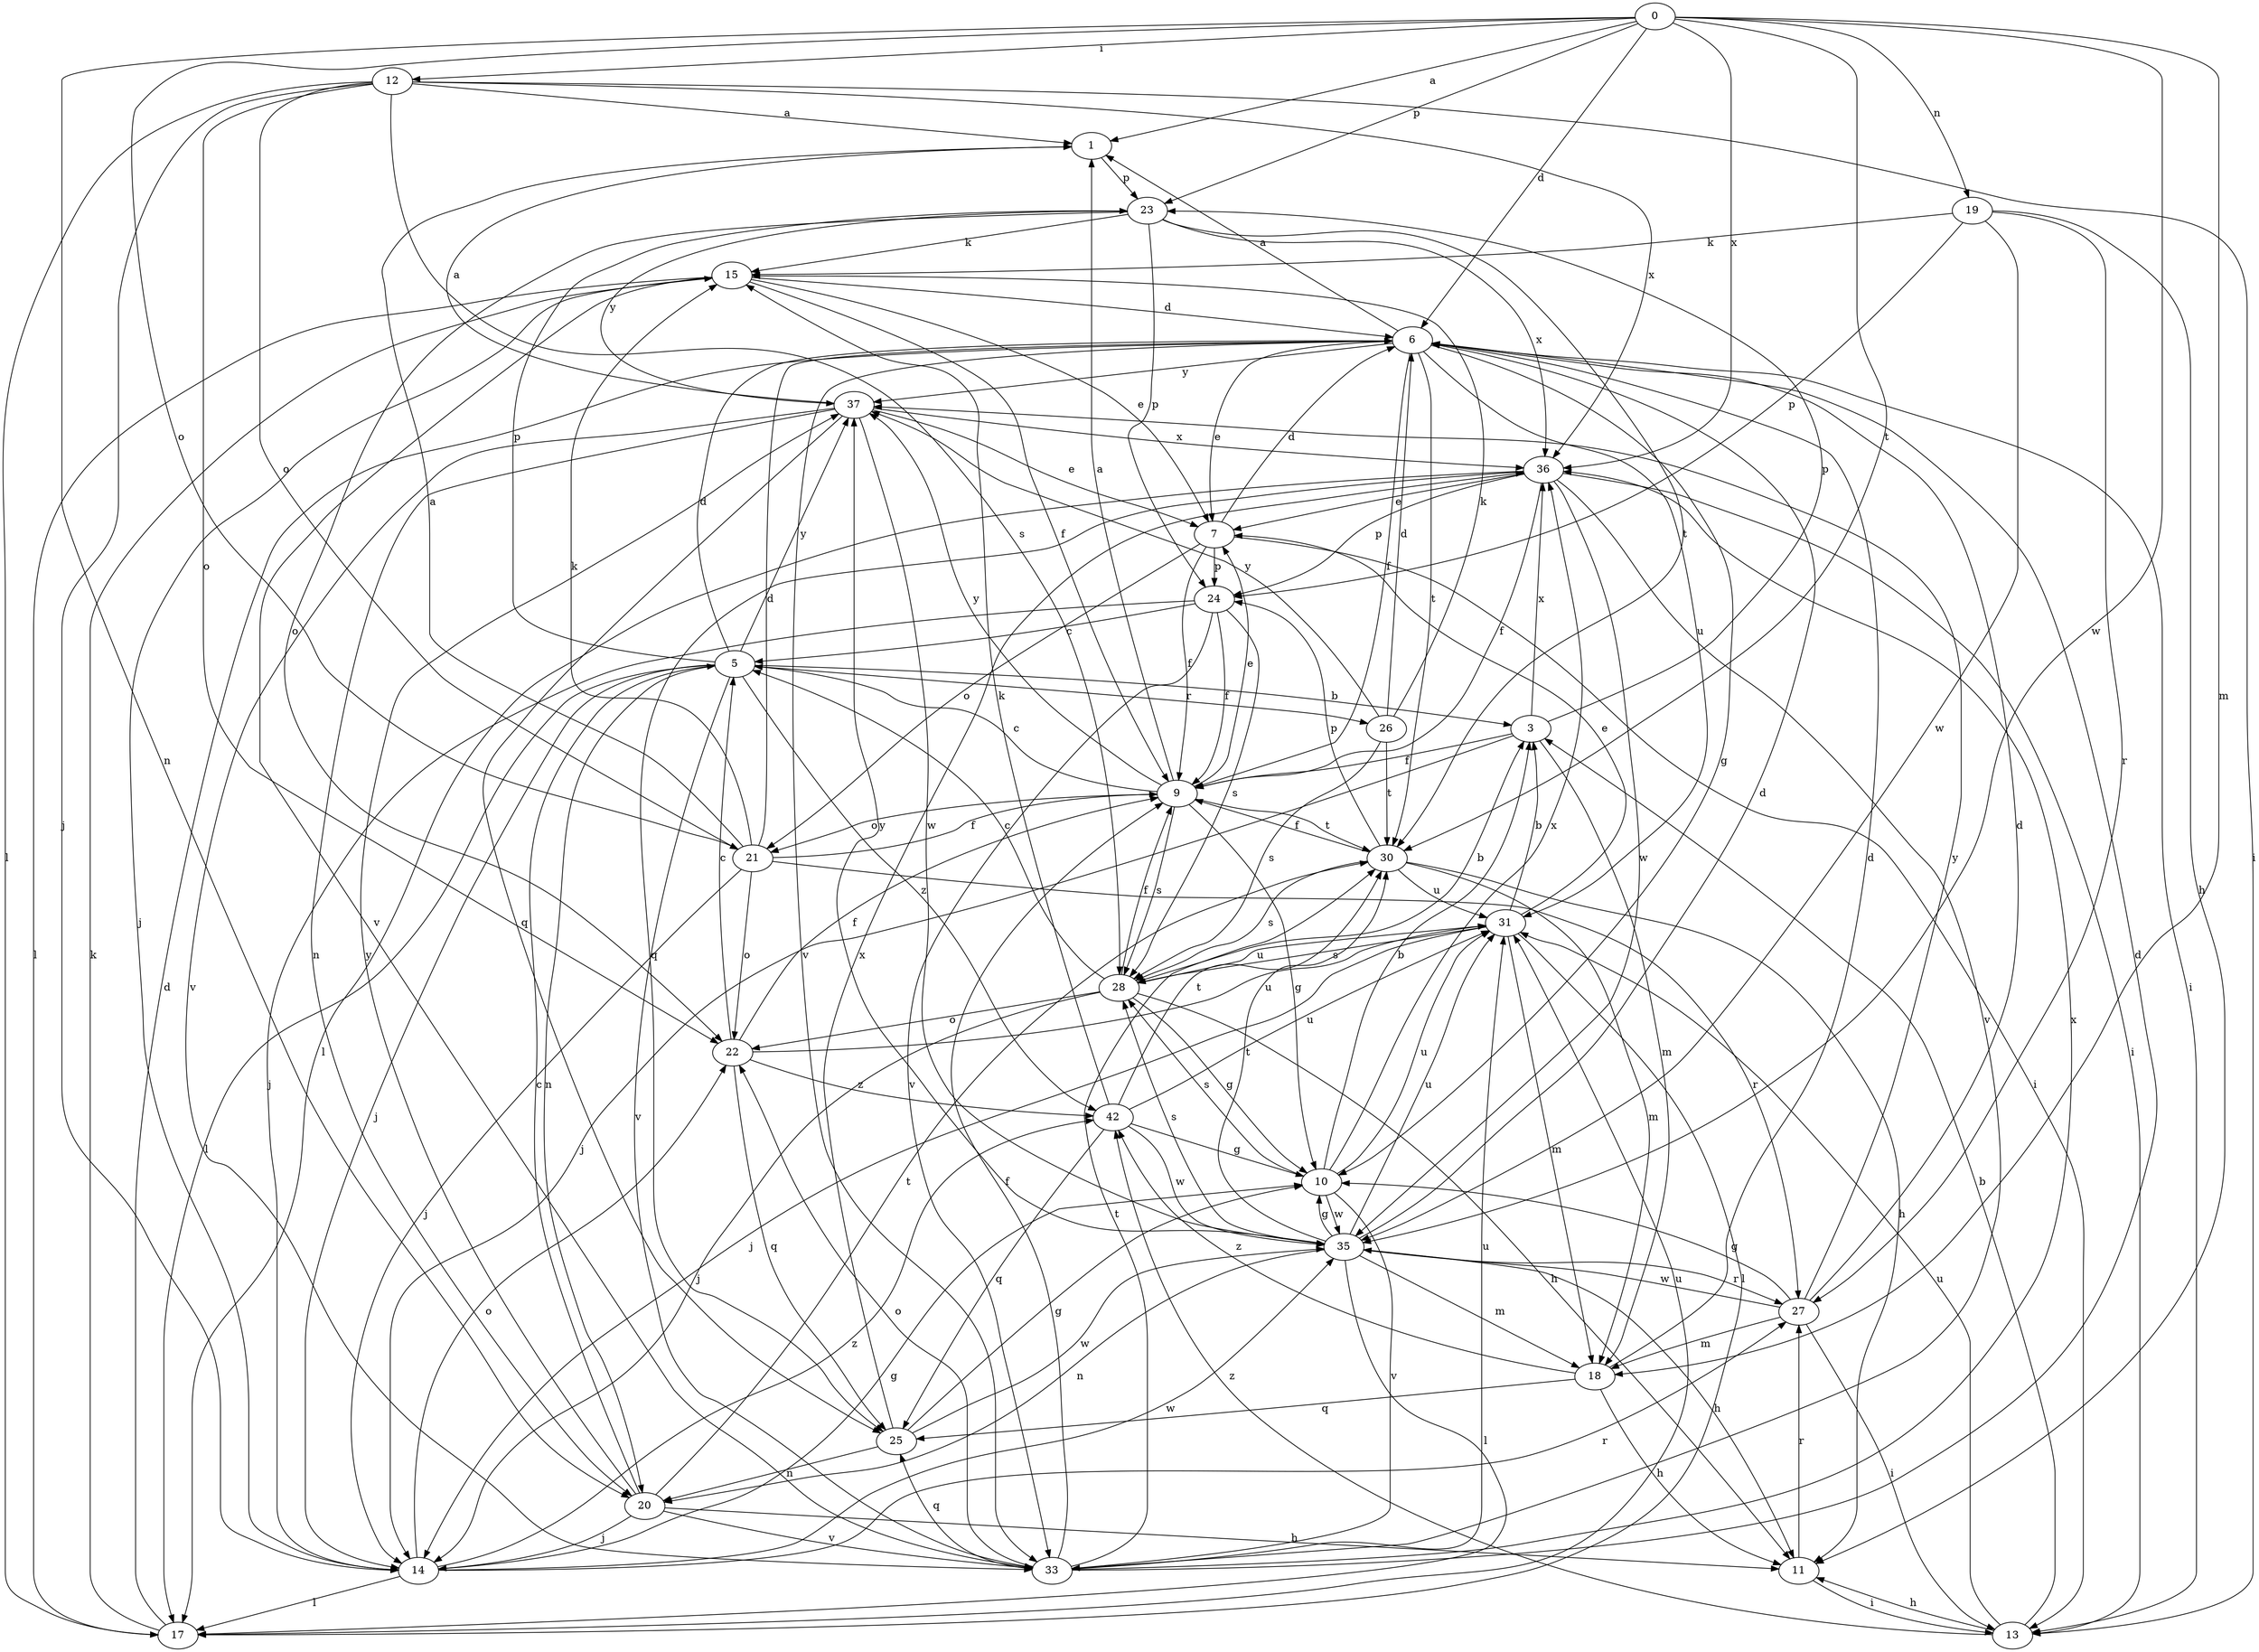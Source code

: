 strict digraph  {
0;
1;
3;
5;
6;
7;
9;
10;
11;
12;
13;
14;
15;
17;
18;
19;
20;
21;
22;
23;
24;
25;
26;
27;
28;
30;
31;
33;
35;
36;
37;
42;
0 -> 1  [label=a];
0 -> 6  [label=d];
0 -> 12  [label=i];
0 -> 18  [label=m];
0 -> 19  [label=n];
0 -> 20  [label=n];
0 -> 21  [label=o];
0 -> 23  [label=p];
0 -> 30  [label=t];
0 -> 35  [label=w];
0 -> 36  [label=x];
1 -> 23  [label=p];
3 -> 9  [label=f];
3 -> 14  [label=j];
3 -> 18  [label=m];
3 -> 23  [label=p];
3 -> 36  [label=x];
5 -> 3  [label=b];
5 -> 6  [label=d];
5 -> 14  [label=j];
5 -> 17  [label=l];
5 -> 20  [label=n];
5 -> 23  [label=p];
5 -> 26  [label=r];
5 -> 33  [label=v];
5 -> 37  [label=y];
5 -> 42  [label=z];
6 -> 1  [label=a];
6 -> 7  [label=e];
6 -> 9  [label=f];
6 -> 10  [label=g];
6 -> 13  [label=i];
6 -> 30  [label=t];
6 -> 31  [label=u];
6 -> 33  [label=v];
6 -> 37  [label=y];
7 -> 6  [label=d];
7 -> 9  [label=f];
7 -> 13  [label=i];
7 -> 21  [label=o];
7 -> 24  [label=p];
9 -> 1  [label=a];
9 -> 5  [label=c];
9 -> 7  [label=e];
9 -> 10  [label=g];
9 -> 21  [label=o];
9 -> 28  [label=s];
9 -> 30  [label=t];
9 -> 37  [label=y];
10 -> 3  [label=b];
10 -> 28  [label=s];
10 -> 31  [label=u];
10 -> 33  [label=v];
10 -> 35  [label=w];
10 -> 36  [label=x];
11 -> 13  [label=i];
11 -> 27  [label=r];
12 -> 1  [label=a];
12 -> 13  [label=i];
12 -> 14  [label=j];
12 -> 17  [label=l];
12 -> 21  [label=o];
12 -> 22  [label=o];
12 -> 28  [label=s];
12 -> 36  [label=x];
13 -> 3  [label=b];
13 -> 11  [label=h];
13 -> 31  [label=u];
13 -> 42  [label=z];
14 -> 10  [label=g];
14 -> 17  [label=l];
14 -> 22  [label=o];
14 -> 27  [label=r];
14 -> 35  [label=w];
14 -> 42  [label=z];
15 -> 6  [label=d];
15 -> 7  [label=e];
15 -> 9  [label=f];
15 -> 14  [label=j];
15 -> 17  [label=l];
15 -> 33  [label=v];
17 -> 6  [label=d];
17 -> 15  [label=k];
17 -> 31  [label=u];
18 -> 6  [label=d];
18 -> 11  [label=h];
18 -> 25  [label=q];
18 -> 42  [label=z];
19 -> 11  [label=h];
19 -> 15  [label=k];
19 -> 24  [label=p];
19 -> 27  [label=r];
19 -> 35  [label=w];
20 -> 5  [label=c];
20 -> 11  [label=h];
20 -> 14  [label=j];
20 -> 30  [label=t];
20 -> 33  [label=v];
20 -> 37  [label=y];
21 -> 1  [label=a];
21 -> 6  [label=d];
21 -> 9  [label=f];
21 -> 14  [label=j];
21 -> 15  [label=k];
21 -> 22  [label=o];
21 -> 27  [label=r];
22 -> 5  [label=c];
22 -> 9  [label=f];
22 -> 25  [label=q];
22 -> 31  [label=u];
22 -> 42  [label=z];
23 -> 15  [label=k];
23 -> 22  [label=o];
23 -> 24  [label=p];
23 -> 30  [label=t];
23 -> 36  [label=x];
23 -> 37  [label=y];
24 -> 5  [label=c];
24 -> 9  [label=f];
24 -> 14  [label=j];
24 -> 28  [label=s];
24 -> 33  [label=v];
25 -> 10  [label=g];
25 -> 20  [label=n];
25 -> 35  [label=w];
25 -> 36  [label=x];
26 -> 6  [label=d];
26 -> 15  [label=k];
26 -> 28  [label=s];
26 -> 30  [label=t];
26 -> 37  [label=y];
27 -> 6  [label=d];
27 -> 10  [label=g];
27 -> 13  [label=i];
27 -> 18  [label=m];
27 -> 35  [label=w];
27 -> 37  [label=y];
28 -> 3  [label=b];
28 -> 5  [label=c];
28 -> 9  [label=f];
28 -> 10  [label=g];
28 -> 11  [label=h];
28 -> 14  [label=j];
28 -> 22  [label=o];
28 -> 31  [label=u];
30 -> 9  [label=f];
30 -> 11  [label=h];
30 -> 18  [label=m];
30 -> 24  [label=p];
30 -> 28  [label=s];
30 -> 31  [label=u];
31 -> 3  [label=b];
31 -> 7  [label=e];
31 -> 14  [label=j];
31 -> 17  [label=l];
31 -> 18  [label=m];
31 -> 28  [label=s];
33 -> 6  [label=d];
33 -> 9  [label=f];
33 -> 22  [label=o];
33 -> 25  [label=q];
33 -> 30  [label=t];
33 -> 31  [label=u];
33 -> 36  [label=x];
35 -> 6  [label=d];
35 -> 10  [label=g];
35 -> 11  [label=h];
35 -> 17  [label=l];
35 -> 18  [label=m];
35 -> 20  [label=n];
35 -> 27  [label=r];
35 -> 28  [label=s];
35 -> 30  [label=t];
35 -> 31  [label=u];
35 -> 37  [label=y];
36 -> 7  [label=e];
36 -> 9  [label=f];
36 -> 13  [label=i];
36 -> 17  [label=l];
36 -> 24  [label=p];
36 -> 25  [label=q];
36 -> 33  [label=v];
36 -> 35  [label=w];
37 -> 1  [label=a];
37 -> 7  [label=e];
37 -> 20  [label=n];
37 -> 25  [label=q];
37 -> 33  [label=v];
37 -> 35  [label=w];
37 -> 36  [label=x];
42 -> 10  [label=g];
42 -> 15  [label=k];
42 -> 25  [label=q];
42 -> 30  [label=t];
42 -> 31  [label=u];
42 -> 35  [label=w];
}

